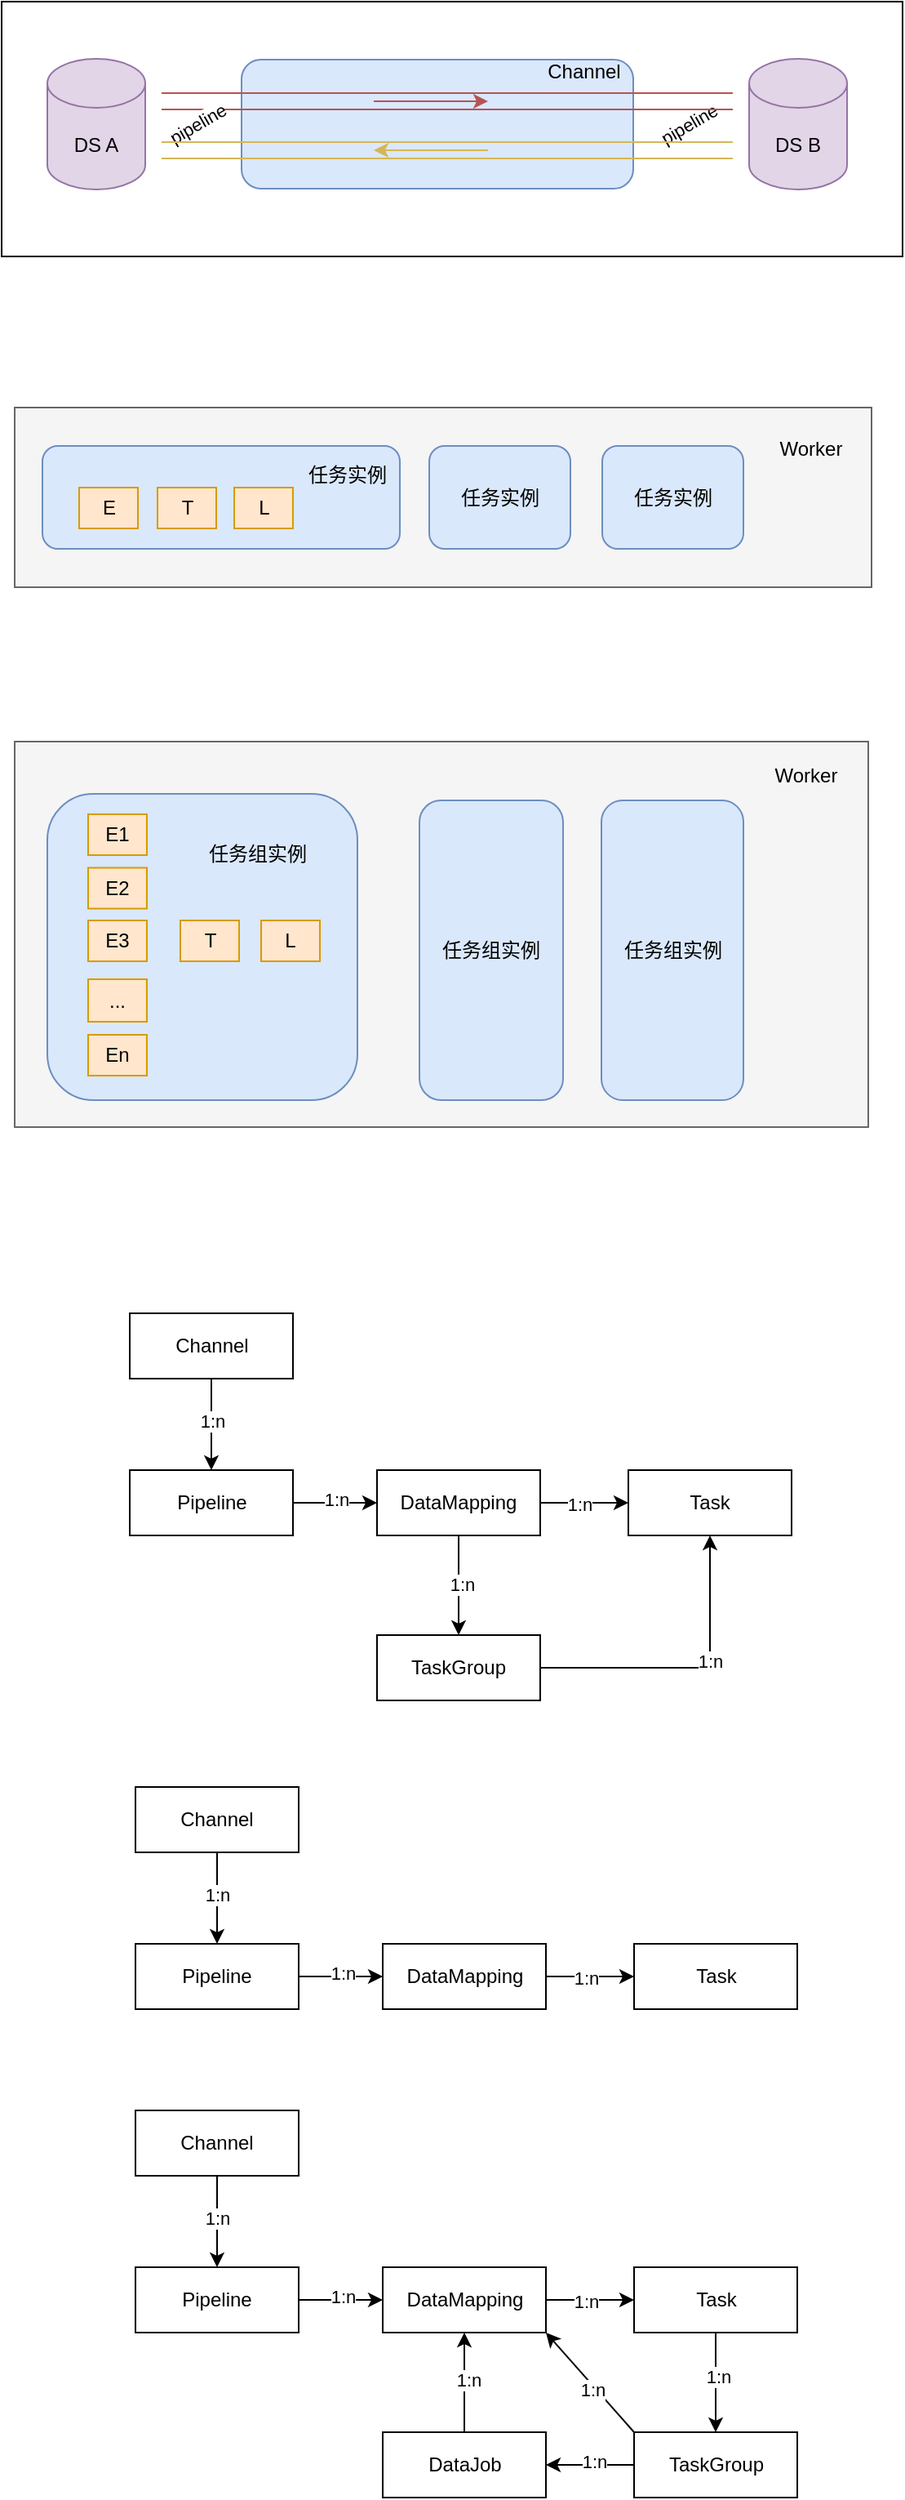 <mxfile version="21.6.6" type="github">
  <diagram name="第 1 页" id="QBF703WfC1bJtobeGhCa">
    <mxGraphModel dx="1614" dy="883" grid="0" gridSize="10" guides="1" tooltips="1" connect="1" arrows="1" fold="1" page="1" pageScale="1" pageWidth="827" pageHeight="5000" math="0" shadow="0">
      <root>
        <mxCell id="0" />
        <mxCell id="1" parent="0" />
        <mxCell id="PcVWDQf7pGQgmWW3qAXG-42" value="" style="rounded=0;whiteSpace=wrap;html=1;" parent="1" vertex="1">
          <mxGeometry x="162" y="96" width="552" height="156" as="geometry" />
        </mxCell>
        <mxCell id="PcVWDQf7pGQgmWW3qAXG-22" value="DS A" style="shape=cylinder3;whiteSpace=wrap;html=1;boundedLbl=1;backgroundOutline=1;size=15;fillColor=#e1d5e7;strokeColor=#9673a6;" parent="1" vertex="1">
          <mxGeometry x="190" y="131" width="60" height="80" as="geometry" />
        </mxCell>
        <mxCell id="PcVWDQf7pGQgmWW3qAXG-23" value="DS B" style="shape=cylinder3;whiteSpace=wrap;html=1;boundedLbl=1;backgroundOutline=1;size=15;fillColor=#e1d5e7;strokeColor=#9673a6;" parent="1" vertex="1">
          <mxGeometry x="620" y="131" width="60" height="80" as="geometry" />
        </mxCell>
        <mxCell id="PcVWDQf7pGQgmWW3qAXG-24" value="" style="rounded=1;whiteSpace=wrap;html=1;fillColor=#dae8fc;strokeColor=#6c8ebf;" parent="1" vertex="1">
          <mxGeometry x="309" y="131.5" width="240" height="79" as="geometry" />
        </mxCell>
        <mxCell id="PcVWDQf7pGQgmWW3qAXG-33" value="" style="endArrow=classic;html=1;rounded=0;fillColor=#f8cecc;strokeColor=#b85450;" parent="1" edge="1">
          <mxGeometry width="50" height="50" relative="1" as="geometry">
            <mxPoint x="390" y="157" as="sourcePoint" />
            <mxPoint x="460" y="157" as="targetPoint" />
          </mxGeometry>
        </mxCell>
        <mxCell id="PcVWDQf7pGQgmWW3qAXG-35" value="" style="endArrow=classic;html=1;rounded=0;fillColor=#fff2cc;strokeColor=#d6b656;" parent="1" edge="1">
          <mxGeometry width="50" height="50" relative="1" as="geometry">
            <mxPoint x="460" y="187" as="sourcePoint" />
            <mxPoint x="390" y="187" as="targetPoint" />
          </mxGeometry>
        </mxCell>
        <mxCell id="PcVWDQf7pGQgmWW3qAXG-39" value="Channel" style="text;html=1;strokeColor=none;fillColor=none;align=center;verticalAlign=middle;whiteSpace=wrap;rounded=0;" parent="1" vertex="1">
          <mxGeometry x="489" y="124" width="60" height="30" as="geometry" />
        </mxCell>
        <mxCell id="PcVWDQf7pGQgmWW3qAXG-40" value="pipeline" style="edgeLabel;html=1;align=center;verticalAlign=middle;resizable=0;points=[];rotation=-30;" parent="1" vertex="1" connectable="0">
          <mxGeometry x="583.003" y="171.0" as="geometry" />
        </mxCell>
        <mxCell id="PcVWDQf7pGQgmWW3qAXG-29" value="" style="shape=link;html=1;rounded=0;width=10;fillColor=#f8cecc;strokeColor=#b85450;" parent="1" edge="1">
          <mxGeometry width="100" relative="1" as="geometry">
            <mxPoint x="260" y="157" as="sourcePoint" />
            <mxPoint x="610" y="157" as="targetPoint" />
          </mxGeometry>
        </mxCell>
        <mxCell id="PcVWDQf7pGQgmWW3qAXG-38" value="pipeline" style="edgeLabel;html=1;align=center;verticalAlign=middle;resizable=0;points=[];rotation=-30;" parent="PcVWDQf7pGQgmWW3qAXG-29" vertex="1" connectable="0">
          <mxGeometry x="-0.935" y="4" relative="1" as="geometry">
            <mxPoint x="10" y="18" as="offset" />
          </mxGeometry>
        </mxCell>
        <mxCell id="PcVWDQf7pGQgmWW3qAXG-34" value="" style="shape=link;html=1;rounded=0;width=10;fillColor=#fff2cc;strokeColor=#d6b656;" parent="1" edge="1">
          <mxGeometry width="100" relative="1" as="geometry">
            <mxPoint x="260" y="187" as="sourcePoint" />
            <mxPoint x="610" y="187" as="targetPoint" />
          </mxGeometry>
        </mxCell>
        <mxCell id="NRlv5K5fv_qLAyJL0CGP-3" value="" style="rounded=0;whiteSpace=wrap;html=1;fillColor=#f5f5f5;strokeColor=#666666;fontColor=#333333;" parent="1" vertex="1">
          <mxGeometry x="170" y="344.5" width="525" height="110" as="geometry" />
        </mxCell>
        <mxCell id="NRlv5K5fv_qLAyJL0CGP-6" value="" style="rounded=1;whiteSpace=wrap;html=1;fillColor=#dae8fc;strokeColor=#6c8ebf;" parent="1" vertex="1">
          <mxGeometry x="187" y="368" width="219" height="63" as="geometry" />
        </mxCell>
        <mxCell id="NRlv5K5fv_qLAyJL0CGP-5" value="E" style="rounded=0;whiteSpace=wrap;html=1;fillColor=#ffe6cc;strokeColor=#d79b00;" parent="1" vertex="1">
          <mxGeometry x="209.5" y="393.5" width="36" height="25" as="geometry" />
        </mxCell>
        <mxCell id="NRlv5K5fv_qLAyJL0CGP-7" value="T" style="rounded=0;whiteSpace=wrap;html=1;fillColor=#ffe6cc;strokeColor=#d79b00;" parent="1" vertex="1">
          <mxGeometry x="257.5" y="393.5" width="36" height="25" as="geometry" />
        </mxCell>
        <mxCell id="NRlv5K5fv_qLAyJL0CGP-8" value="L" style="rounded=0;whiteSpace=wrap;html=1;fillColor=#ffe6cc;strokeColor=#d79b00;" parent="1" vertex="1">
          <mxGeometry x="304.5" y="393.5" width="36" height="25" as="geometry" />
        </mxCell>
        <mxCell id="NRlv5K5fv_qLAyJL0CGP-4" value="任务实例" style="text;html=1;strokeColor=none;fillColor=none;align=center;verticalAlign=middle;whiteSpace=wrap;rounded=0;" parent="1" vertex="1">
          <mxGeometry x="344" y="371" width="60" height="30" as="geometry" />
        </mxCell>
        <mxCell id="NRlv5K5fv_qLAyJL0CGP-11" value="任务实例" style="rounded=1;whiteSpace=wrap;html=1;fillColor=#dae8fc;strokeColor=#6c8ebf;" parent="1" vertex="1">
          <mxGeometry x="424" y="368" width="86.5" height="63" as="geometry" />
        </mxCell>
        <mxCell id="NRlv5K5fv_qLAyJL0CGP-12" value="任务实例" style="rounded=1;whiteSpace=wrap;html=1;fillColor=#dae8fc;strokeColor=#6c8ebf;" parent="1" vertex="1">
          <mxGeometry x="530" y="368" width="86.5" height="63" as="geometry" />
        </mxCell>
        <mxCell id="NRlv5K5fv_qLAyJL0CGP-2" value="Worker" style="text;html=1;strokeColor=none;fillColor=none;align=center;verticalAlign=middle;whiteSpace=wrap;rounded=0;" parent="1" vertex="1">
          <mxGeometry x="628" y="355" width="60" height="30" as="geometry" />
        </mxCell>
        <mxCell id="NRlv5K5fv_qLAyJL0CGP-14" value="" style="rounded=0;whiteSpace=wrap;html=1;fillColor=#f5f5f5;strokeColor=#666666;fontColor=#333333;" parent="1" vertex="1">
          <mxGeometry x="170" y="549" width="523" height="236" as="geometry" />
        </mxCell>
        <mxCell id="NRlv5K5fv_qLAyJL0CGP-15" value="" style="rounded=1;whiteSpace=wrap;html=1;fillColor=#dae8fc;strokeColor=#6c8ebf;" parent="1" vertex="1">
          <mxGeometry x="190" y="581" width="190" height="187.5" as="geometry" />
        </mxCell>
        <mxCell id="NRlv5K5fv_qLAyJL0CGP-17" value="T" style="rounded=0;whiteSpace=wrap;html=1;fillColor=#ffe6cc;strokeColor=#d79b00;" parent="1" vertex="1">
          <mxGeometry x="271.5" y="658.5" width="36" height="25" as="geometry" />
        </mxCell>
        <mxCell id="NRlv5K5fv_qLAyJL0CGP-18" value="L" style="rounded=0;whiteSpace=wrap;html=1;fillColor=#ffe6cc;strokeColor=#d79b00;" parent="1" vertex="1">
          <mxGeometry x="321" y="658.5" width="36" height="25" as="geometry" />
        </mxCell>
        <mxCell id="NRlv5K5fv_qLAyJL0CGP-19" value="任务组实例" style="text;html=1;strokeColor=none;fillColor=none;align=center;verticalAlign=middle;whiteSpace=wrap;rounded=0;" parent="1" vertex="1">
          <mxGeometry x="284" y="602.5" width="70" height="30" as="geometry" />
        </mxCell>
        <mxCell id="NRlv5K5fv_qLAyJL0CGP-20" value="任务组实例" style="rounded=1;whiteSpace=wrap;html=1;fillColor=#dae8fc;strokeColor=#6c8ebf;" parent="1" vertex="1">
          <mxGeometry x="418" y="585" width="88" height="183.5" as="geometry" />
        </mxCell>
        <mxCell id="NRlv5K5fv_qLAyJL0CGP-22" value="Worker" style="text;html=1;strokeColor=none;fillColor=none;align=center;verticalAlign=middle;whiteSpace=wrap;rounded=0;" parent="1" vertex="1">
          <mxGeometry x="625" y="555" width="60" height="30" as="geometry" />
        </mxCell>
        <mxCell id="NRlv5K5fv_qLAyJL0CGP-23" value="E2" style="rounded=0;whiteSpace=wrap;html=1;fillColor=#ffe6cc;strokeColor=#d79b00;" parent="1" vertex="1">
          <mxGeometry x="215" y="626.25" width="36" height="25" as="geometry" />
        </mxCell>
        <mxCell id="NRlv5K5fv_qLAyJL0CGP-24" value="..." style="rounded=0;whiteSpace=wrap;html=1;fillColor=#ffe6cc;strokeColor=#d79b00;" parent="1" vertex="1">
          <mxGeometry x="215" y="694.5" width="36" height="26" as="geometry" />
        </mxCell>
        <mxCell id="NRlv5K5fv_qLAyJL0CGP-25" value="En" style="rounded=0;whiteSpace=wrap;html=1;fillColor=#ffe6cc;strokeColor=#d79b00;" parent="1" vertex="1">
          <mxGeometry x="215" y="728.5" width="36" height="25" as="geometry" />
        </mxCell>
        <mxCell id="NRlv5K5fv_qLAyJL0CGP-26" value="E3" style="rounded=0;whiteSpace=wrap;html=1;fillColor=#ffe6cc;strokeColor=#d79b00;" parent="1" vertex="1">
          <mxGeometry x="215" y="658.5" width="36" height="25" as="geometry" />
        </mxCell>
        <mxCell id="NRlv5K5fv_qLAyJL0CGP-16" value="E1" style="rounded=0;whiteSpace=wrap;html=1;fillColor=#ffe6cc;strokeColor=#d79b00;" parent="1" vertex="1">
          <mxGeometry x="215" y="593.5" width="36" height="25" as="geometry" />
        </mxCell>
        <mxCell id="NRlv5K5fv_qLAyJL0CGP-27" value="任务组实例" style="rounded=1;whiteSpace=wrap;html=1;fillColor=#dae8fc;strokeColor=#6c8ebf;" parent="1" vertex="1">
          <mxGeometry x="529.5" y="585" width="87" height="183.5" as="geometry" />
        </mxCell>
        <mxCell id="jr5ixfnCn6pc78b9TWyv-1" value="Channel" style="whiteSpace=wrap;html=1;align=center;" parent="1" vertex="1">
          <mxGeometry x="240.5" y="899" width="100" height="40" as="geometry" />
        </mxCell>
        <mxCell id="jr5ixfnCn6pc78b9TWyv-8" value="" style="edgeStyle=orthogonalEdgeStyle;rounded=0;orthogonalLoop=1;jettySize=auto;html=1;endArrow=classic;endFill=1;" parent="1" source="jr5ixfnCn6pc78b9TWyv-2" target="jr5ixfnCn6pc78b9TWyv-3" edge="1">
          <mxGeometry relative="1" as="geometry" />
        </mxCell>
        <mxCell id="jr5ixfnCn6pc78b9TWyv-12" value="1:n" style="edgeLabel;html=1;align=center;verticalAlign=middle;resizable=0;points=[];" parent="jr5ixfnCn6pc78b9TWyv-8" vertex="1" connectable="0">
          <mxGeometry x="-0.243" relative="1" as="geometry">
            <mxPoint x="7" y="-2" as="offset" />
          </mxGeometry>
        </mxCell>
        <mxCell id="jr5ixfnCn6pc78b9TWyv-9" value="" style="edgeStyle=orthogonalEdgeStyle;rounded=0;orthogonalLoop=1;jettySize=auto;html=1;endArrow=none;endFill=0;startArrow=classic;startFill=1;" parent="1" source="jr5ixfnCn6pc78b9TWyv-2" target="jr5ixfnCn6pc78b9TWyv-1" edge="1">
          <mxGeometry relative="1" as="geometry" />
        </mxCell>
        <mxCell id="jr5ixfnCn6pc78b9TWyv-11" value="1:n" style="edgeLabel;html=1;align=center;verticalAlign=middle;resizable=0;points=[];" parent="jr5ixfnCn6pc78b9TWyv-9" vertex="1" connectable="0">
          <mxGeometry x="0.395" y="-2" relative="1" as="geometry">
            <mxPoint x="-2" y="9" as="offset" />
          </mxGeometry>
        </mxCell>
        <mxCell id="jr5ixfnCn6pc78b9TWyv-2" value="Pipeline" style="whiteSpace=wrap;html=1;align=center;" parent="1" vertex="1">
          <mxGeometry x="240.5" y="995" width="100" height="40" as="geometry" />
        </mxCell>
        <mxCell id="jr5ixfnCn6pc78b9TWyv-7" value="" style="edgeStyle=orthogonalEdgeStyle;rounded=0;orthogonalLoop=1;jettySize=auto;html=1;endArrow=classic;endFill=1;" parent="1" source="jr5ixfnCn6pc78b9TWyv-3" target="jr5ixfnCn6pc78b9TWyv-5" edge="1">
          <mxGeometry relative="1" as="geometry" />
        </mxCell>
        <mxCell id="jr5ixfnCn6pc78b9TWyv-14" value="1:n" style="edgeLabel;html=1;align=center;verticalAlign=middle;resizable=0;points=[];" parent="jr5ixfnCn6pc78b9TWyv-7" vertex="1" connectable="0">
          <mxGeometry x="-0.016" y="2" relative="1" as="geometry">
            <mxPoint as="offset" />
          </mxGeometry>
        </mxCell>
        <mxCell id="jr5ixfnCn6pc78b9TWyv-10" value="" style="edgeStyle=orthogonalEdgeStyle;rounded=0;orthogonalLoop=1;jettySize=auto;html=1;endArrow=classic;endFill=1;" parent="1" source="jr5ixfnCn6pc78b9TWyv-3" target="jr5ixfnCn6pc78b9TWyv-4" edge="1">
          <mxGeometry relative="1" as="geometry" />
        </mxCell>
        <mxCell id="jr5ixfnCn6pc78b9TWyv-13" value="1:n" style="edgeLabel;html=1;align=center;verticalAlign=middle;resizable=0;points=[];" parent="jr5ixfnCn6pc78b9TWyv-10" vertex="1" connectable="0">
          <mxGeometry x="-0.111" y="-1" relative="1" as="geometry">
            <mxPoint as="offset" />
          </mxGeometry>
        </mxCell>
        <mxCell id="jr5ixfnCn6pc78b9TWyv-3" value="DataMapping" style="whiteSpace=wrap;html=1;align=center;" parent="1" vertex="1">
          <mxGeometry x="392" y="995" width="100" height="40" as="geometry" />
        </mxCell>
        <mxCell id="jr5ixfnCn6pc78b9TWyv-4" value="Task" style="whiteSpace=wrap;html=1;align=center;" parent="1" vertex="1">
          <mxGeometry x="546" y="995" width="100" height="40" as="geometry" />
        </mxCell>
        <mxCell id="jr5ixfnCn6pc78b9TWyv-15" style="edgeStyle=orthogonalEdgeStyle;rounded=0;orthogonalLoop=1;jettySize=auto;html=1;exitX=1;exitY=0.5;exitDx=0;exitDy=0;entryX=0.5;entryY=1;entryDx=0;entryDy=0;" parent="1" source="jr5ixfnCn6pc78b9TWyv-5" target="jr5ixfnCn6pc78b9TWyv-4" edge="1">
          <mxGeometry relative="1" as="geometry" />
        </mxCell>
        <mxCell id="jr5ixfnCn6pc78b9TWyv-16" value="1:n" style="edgeLabel;html=1;align=center;verticalAlign=middle;resizable=0;points=[];" parent="jr5ixfnCn6pc78b9TWyv-15" vertex="1" connectable="0">
          <mxGeometry x="0.168" relative="1" as="geometry">
            <mxPoint as="offset" />
          </mxGeometry>
        </mxCell>
        <mxCell id="jr5ixfnCn6pc78b9TWyv-5" value="TaskGroup" style="whiteSpace=wrap;html=1;align=center;" parent="1" vertex="1">
          <mxGeometry x="392" y="1096" width="100" height="40" as="geometry" />
        </mxCell>
        <mxCell id="S75owNDrhVHSUERwkTMd-1" value="Channel" style="whiteSpace=wrap;html=1;align=center;" parent="1" vertex="1">
          <mxGeometry x="244" y="1189" width="100" height="40" as="geometry" />
        </mxCell>
        <mxCell id="S75owNDrhVHSUERwkTMd-2" value="" style="edgeStyle=orthogonalEdgeStyle;rounded=0;orthogonalLoop=1;jettySize=auto;html=1;endArrow=classic;endFill=1;" parent="1" source="S75owNDrhVHSUERwkTMd-6" target="S75owNDrhVHSUERwkTMd-11" edge="1">
          <mxGeometry relative="1" as="geometry" />
        </mxCell>
        <mxCell id="S75owNDrhVHSUERwkTMd-3" value="1:n" style="edgeLabel;html=1;align=center;verticalAlign=middle;resizable=0;points=[];" parent="S75owNDrhVHSUERwkTMd-2" vertex="1" connectable="0">
          <mxGeometry x="-0.243" relative="1" as="geometry">
            <mxPoint x="7" y="-2" as="offset" />
          </mxGeometry>
        </mxCell>
        <mxCell id="S75owNDrhVHSUERwkTMd-4" value="" style="edgeStyle=orthogonalEdgeStyle;rounded=0;orthogonalLoop=1;jettySize=auto;html=1;endArrow=none;endFill=0;startArrow=classic;startFill=1;" parent="1" source="S75owNDrhVHSUERwkTMd-6" target="S75owNDrhVHSUERwkTMd-1" edge="1">
          <mxGeometry relative="1" as="geometry" />
        </mxCell>
        <mxCell id="S75owNDrhVHSUERwkTMd-5" value="1:n" style="edgeLabel;html=1;align=center;verticalAlign=middle;resizable=0;points=[];" parent="S75owNDrhVHSUERwkTMd-4" vertex="1" connectable="0">
          <mxGeometry x="0.395" y="-2" relative="1" as="geometry">
            <mxPoint x="-2" y="9" as="offset" />
          </mxGeometry>
        </mxCell>
        <mxCell id="S75owNDrhVHSUERwkTMd-6" value="Pipeline" style="whiteSpace=wrap;html=1;align=center;" parent="1" vertex="1">
          <mxGeometry x="244" y="1285" width="100" height="40" as="geometry" />
        </mxCell>
        <mxCell id="S75owNDrhVHSUERwkTMd-9" value="" style="edgeStyle=orthogonalEdgeStyle;rounded=0;orthogonalLoop=1;jettySize=auto;html=1;endArrow=classic;endFill=1;" parent="1" source="S75owNDrhVHSUERwkTMd-11" target="S75owNDrhVHSUERwkTMd-12" edge="1">
          <mxGeometry relative="1" as="geometry" />
        </mxCell>
        <mxCell id="S75owNDrhVHSUERwkTMd-10" value="1:n" style="edgeLabel;html=1;align=center;verticalAlign=middle;resizable=0;points=[];" parent="S75owNDrhVHSUERwkTMd-9" vertex="1" connectable="0">
          <mxGeometry x="-0.111" y="-1" relative="1" as="geometry">
            <mxPoint as="offset" />
          </mxGeometry>
        </mxCell>
        <mxCell id="S75owNDrhVHSUERwkTMd-11" value="DataMapping" style="whiteSpace=wrap;html=1;align=center;" parent="1" vertex="1">
          <mxGeometry x="395.5" y="1285" width="100" height="40" as="geometry" />
        </mxCell>
        <mxCell id="S75owNDrhVHSUERwkTMd-12" value="Task" style="whiteSpace=wrap;html=1;align=center;" parent="1" vertex="1">
          <mxGeometry x="549.5" y="1285" width="100" height="40" as="geometry" />
        </mxCell>
        <mxCell id="ktgbzsKLDJBgQ1Wrj8PM-1" value="Channel" style="whiteSpace=wrap;html=1;align=center;" vertex="1" parent="1">
          <mxGeometry x="244" y="1387" width="100" height="40" as="geometry" />
        </mxCell>
        <mxCell id="ktgbzsKLDJBgQ1Wrj8PM-2" value="" style="edgeStyle=orthogonalEdgeStyle;rounded=0;orthogonalLoop=1;jettySize=auto;html=1;endArrow=classic;endFill=1;" edge="1" parent="1" source="ktgbzsKLDJBgQ1Wrj8PM-6" target="ktgbzsKLDJBgQ1Wrj8PM-11">
          <mxGeometry relative="1" as="geometry" />
        </mxCell>
        <mxCell id="ktgbzsKLDJBgQ1Wrj8PM-3" value="1:n" style="edgeLabel;html=1;align=center;verticalAlign=middle;resizable=0;points=[];" vertex="1" connectable="0" parent="ktgbzsKLDJBgQ1Wrj8PM-2">
          <mxGeometry x="-0.243" relative="1" as="geometry">
            <mxPoint x="7" y="-2" as="offset" />
          </mxGeometry>
        </mxCell>
        <mxCell id="ktgbzsKLDJBgQ1Wrj8PM-4" value="" style="edgeStyle=orthogonalEdgeStyle;rounded=0;orthogonalLoop=1;jettySize=auto;html=1;endArrow=none;endFill=0;startArrow=classic;startFill=1;" edge="1" parent="1" source="ktgbzsKLDJBgQ1Wrj8PM-6" target="ktgbzsKLDJBgQ1Wrj8PM-1">
          <mxGeometry relative="1" as="geometry" />
        </mxCell>
        <mxCell id="ktgbzsKLDJBgQ1Wrj8PM-5" value="1:n" style="edgeLabel;html=1;align=center;verticalAlign=middle;resizable=0;points=[];" vertex="1" connectable="0" parent="ktgbzsKLDJBgQ1Wrj8PM-4">
          <mxGeometry x="0.395" y="-2" relative="1" as="geometry">
            <mxPoint x="-2" y="9" as="offset" />
          </mxGeometry>
        </mxCell>
        <mxCell id="ktgbzsKLDJBgQ1Wrj8PM-6" value="Pipeline" style="whiteSpace=wrap;html=1;align=center;" vertex="1" parent="1">
          <mxGeometry x="244" y="1483" width="100" height="40" as="geometry" />
        </mxCell>
        <mxCell id="ktgbzsKLDJBgQ1Wrj8PM-9" value="" style="edgeStyle=orthogonalEdgeStyle;rounded=0;orthogonalLoop=1;jettySize=auto;html=1;endArrow=classic;endFill=1;" edge="1" parent="1" source="ktgbzsKLDJBgQ1Wrj8PM-11" target="ktgbzsKLDJBgQ1Wrj8PM-12">
          <mxGeometry relative="1" as="geometry" />
        </mxCell>
        <mxCell id="ktgbzsKLDJBgQ1Wrj8PM-10" value="1:n" style="edgeLabel;html=1;align=center;verticalAlign=middle;resizable=0;points=[];" vertex="1" connectable="0" parent="ktgbzsKLDJBgQ1Wrj8PM-9">
          <mxGeometry x="-0.111" y="-1" relative="1" as="geometry">
            <mxPoint as="offset" />
          </mxGeometry>
        </mxCell>
        <mxCell id="ktgbzsKLDJBgQ1Wrj8PM-11" value="DataMapping" style="whiteSpace=wrap;html=1;align=center;" vertex="1" parent="1">
          <mxGeometry x="395.5" y="1483" width="100" height="40" as="geometry" />
        </mxCell>
        <mxCell id="ktgbzsKLDJBgQ1Wrj8PM-20" style="edgeStyle=orthogonalEdgeStyle;rounded=0;orthogonalLoop=1;jettySize=auto;html=1;exitX=0.5;exitY=1;exitDx=0;exitDy=0;entryX=0.5;entryY=0;entryDx=0;entryDy=0;" edge="1" parent="1" source="ktgbzsKLDJBgQ1Wrj8PM-12" target="ktgbzsKLDJBgQ1Wrj8PM-15">
          <mxGeometry relative="1" as="geometry" />
        </mxCell>
        <mxCell id="ktgbzsKLDJBgQ1Wrj8PM-22" value="1:n" style="edgeLabel;html=1;align=center;verticalAlign=middle;resizable=0;points=[];" vertex="1" connectable="0" parent="ktgbzsKLDJBgQ1Wrj8PM-20">
          <mxGeometry x="-0.115" y="1" relative="1" as="geometry">
            <mxPoint as="offset" />
          </mxGeometry>
        </mxCell>
        <mxCell id="ktgbzsKLDJBgQ1Wrj8PM-12" value="Task" style="whiteSpace=wrap;html=1;align=center;" vertex="1" parent="1">
          <mxGeometry x="549.5" y="1483" width="100" height="40" as="geometry" />
        </mxCell>
        <mxCell id="ktgbzsKLDJBgQ1Wrj8PM-19" style="edgeStyle=orthogonalEdgeStyle;rounded=0;orthogonalLoop=1;jettySize=auto;html=1;entryX=1;entryY=0.5;entryDx=0;entryDy=0;" edge="1" parent="1" source="ktgbzsKLDJBgQ1Wrj8PM-15" target="ktgbzsKLDJBgQ1Wrj8PM-16">
          <mxGeometry relative="1" as="geometry" />
        </mxCell>
        <mxCell id="ktgbzsKLDJBgQ1Wrj8PM-23" value="1:n" style="edgeLabel;html=1;align=center;verticalAlign=middle;resizable=0;points=[];" vertex="1" connectable="0" parent="ktgbzsKLDJBgQ1Wrj8PM-19">
          <mxGeometry x="-0.093" y="-2" relative="1" as="geometry">
            <mxPoint as="offset" />
          </mxGeometry>
        </mxCell>
        <mxCell id="ktgbzsKLDJBgQ1Wrj8PM-21" style="rounded=0;orthogonalLoop=1;jettySize=auto;html=1;exitX=0;exitY=0;exitDx=0;exitDy=0;entryX=1;entryY=1;entryDx=0;entryDy=0;" edge="1" parent="1" source="ktgbzsKLDJBgQ1Wrj8PM-15" target="ktgbzsKLDJBgQ1Wrj8PM-11">
          <mxGeometry relative="1" as="geometry" />
        </mxCell>
        <mxCell id="ktgbzsKLDJBgQ1Wrj8PM-25" value="1:n" style="edgeLabel;html=1;align=center;verticalAlign=middle;resizable=0;points=[];" vertex="1" connectable="0" parent="ktgbzsKLDJBgQ1Wrj8PM-21">
          <mxGeometry x="-0.107" y="2" relative="1" as="geometry">
            <mxPoint as="offset" />
          </mxGeometry>
        </mxCell>
        <mxCell id="ktgbzsKLDJBgQ1Wrj8PM-15" value="TaskGroup" style="whiteSpace=wrap;html=1;align=center;" vertex="1" parent="1">
          <mxGeometry x="549.5" y="1584" width="100" height="40" as="geometry" />
        </mxCell>
        <mxCell id="ktgbzsKLDJBgQ1Wrj8PM-18" style="edgeStyle=orthogonalEdgeStyle;rounded=0;orthogonalLoop=1;jettySize=auto;html=1;entryX=0.5;entryY=1;entryDx=0;entryDy=0;" edge="1" parent="1" source="ktgbzsKLDJBgQ1Wrj8PM-16" target="ktgbzsKLDJBgQ1Wrj8PM-11">
          <mxGeometry relative="1" as="geometry" />
        </mxCell>
        <mxCell id="ktgbzsKLDJBgQ1Wrj8PM-24" value="1:n" style="edgeLabel;html=1;align=center;verticalAlign=middle;resizable=0;points=[];" vertex="1" connectable="0" parent="ktgbzsKLDJBgQ1Wrj8PM-18">
          <mxGeometry x="0.049" y="-1" relative="1" as="geometry">
            <mxPoint x="1" as="offset" />
          </mxGeometry>
        </mxCell>
        <mxCell id="ktgbzsKLDJBgQ1Wrj8PM-16" value="DataJob" style="whiteSpace=wrap;html=1;align=center;" vertex="1" parent="1">
          <mxGeometry x="395.5" y="1584" width="100" height="40" as="geometry" />
        </mxCell>
      </root>
    </mxGraphModel>
  </diagram>
</mxfile>
